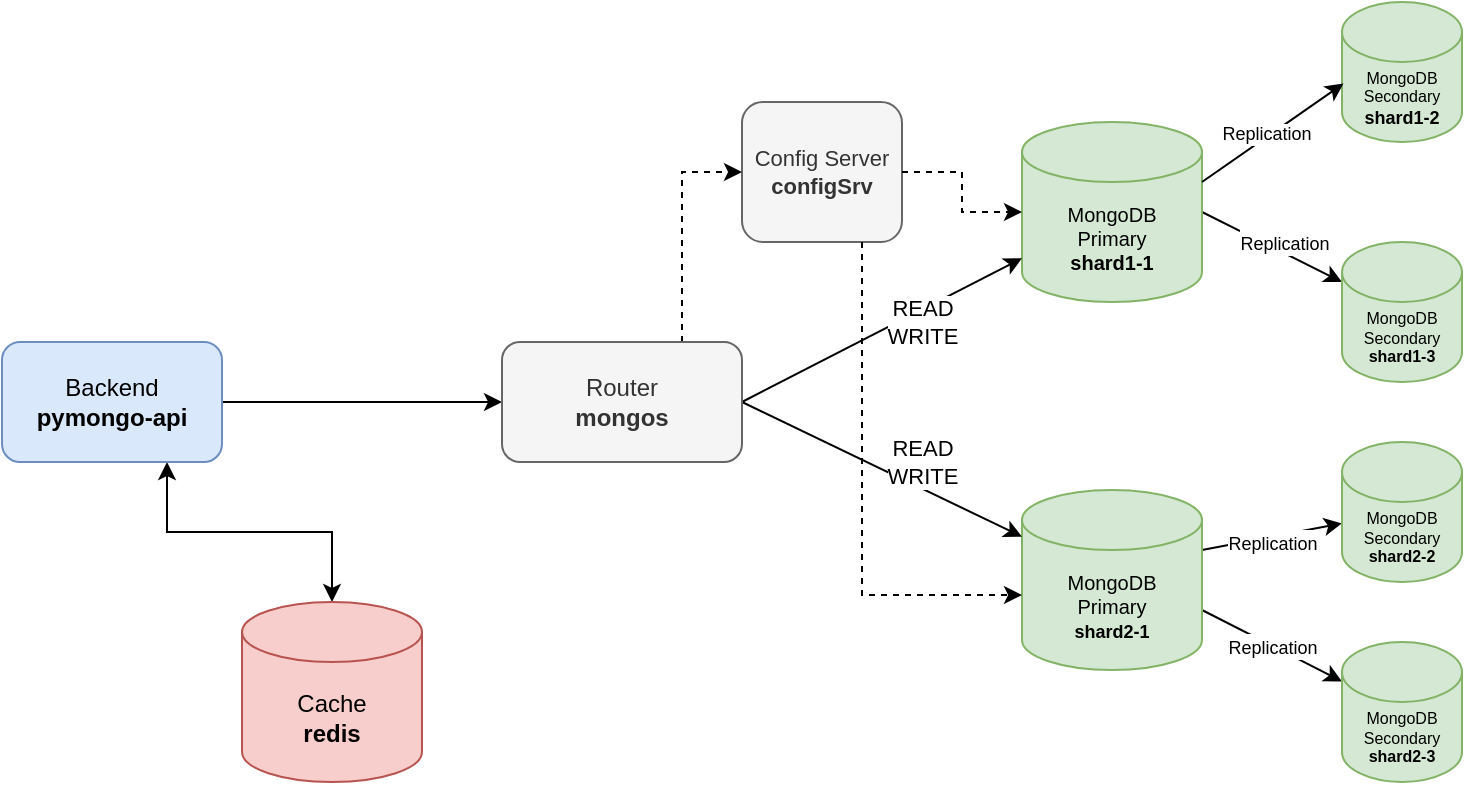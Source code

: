 <mxfile version="24.7.1" type="device">
  <diagram name="Page-1" id="-H_mtQnk-PTXWXPvYvuk">
    <mxGraphModel dx="977" dy="652" grid="1" gridSize="10" guides="1" tooltips="1" connect="1" arrows="1" fold="1" page="1" pageScale="1" pageWidth="1169" pageHeight="827" math="0" shadow="0">
      <root>
        <mxCell id="0" />
        <mxCell id="1" parent="0" />
        <mxCell id="U5i250FEPDxPfKrEpvBm-17" style="rounded=0;orthogonalLoop=1;jettySize=auto;html=1;exitX=1;exitY=0;exitDx=0;exitDy=30;exitPerimeter=0;" edge="1" parent="1" source="zA23MoTUsTF4_91t8viU-2" target="U5i250FEPDxPfKrEpvBm-12">
          <mxGeometry relative="1" as="geometry" />
        </mxCell>
        <mxCell id="U5i250FEPDxPfKrEpvBm-22" value="&lt;span style=&quot;font-size: 9px;&quot;&gt;Replication&lt;/span&gt;" style="edgeLabel;html=1;align=center;verticalAlign=middle;resizable=0;points=[];" vertex="1" connectable="0" parent="U5i250FEPDxPfKrEpvBm-17">
          <mxGeometry x="-0.014" y="-2" relative="1" as="geometry">
            <mxPoint as="offset" />
          </mxGeometry>
        </mxCell>
        <mxCell id="U5i250FEPDxPfKrEpvBm-18" value="&lt;span style=&quot;font-size: 9px;&quot;&gt;Replication&lt;/span&gt;" style="rounded=0;orthogonalLoop=1;jettySize=auto;html=1;exitX=1;exitY=0;exitDx=0;exitDy=60;exitPerimeter=0;" edge="1" parent="1" source="zA23MoTUsTF4_91t8viU-2" target="U5i250FEPDxPfKrEpvBm-14">
          <mxGeometry relative="1" as="geometry" />
        </mxCell>
        <mxCell id="zA23MoTUsTF4_91t8viU-2" value="MongoDB&lt;div style=&quot;font-size: 10px;&quot;&gt;Primary&lt;br style=&quot;font-size: 10px;&quot;&gt;&lt;/div&gt;&lt;div style=&quot;font-size: 10px;&quot;&gt;&lt;b style=&quot;font-size: 9px;&quot;&gt;shard2-1&lt;/b&gt;&lt;br&gt;&lt;/div&gt;" style="shape=cylinder3;whiteSpace=wrap;html=1;boundedLbl=1;backgroundOutline=1;size=15;fontSize=10;fontStyle=0;fillColor=#d5e8d4;strokeColor=#82b366;" parent="1" vertex="1">
          <mxGeometry x="660" y="324" width="90" height="90" as="geometry" />
        </mxCell>
        <mxCell id="U5i250FEPDxPfKrEpvBm-4" style="edgeStyle=orthogonalEdgeStyle;rounded=0;orthogonalLoop=1;jettySize=auto;html=1;exitX=1;exitY=0.5;exitDx=0;exitDy=0;" edge="1" parent="1" source="zA23MoTUsTF4_91t8viU-3" target="U5i250FEPDxPfKrEpvBm-3">
          <mxGeometry relative="1" as="geometry" />
        </mxCell>
        <mxCell id="U5i250FEPDxPfKrEpvBm-27" style="edgeStyle=orthogonalEdgeStyle;rounded=0;orthogonalLoop=1;jettySize=auto;html=1;exitX=0.75;exitY=1;exitDx=0;exitDy=0;endArrow=classic;endFill=1;startArrow=classic;startFill=1;" edge="1" parent="1" source="zA23MoTUsTF4_91t8viU-3" target="U5i250FEPDxPfKrEpvBm-26">
          <mxGeometry relative="1" as="geometry" />
        </mxCell>
        <mxCell id="zA23MoTUsTF4_91t8viU-3" value="Backend&lt;br&gt;&lt;b&gt;pymongo-api&lt;/b&gt;" style="rounded=1;whiteSpace=wrap;html=1;fillColor=#dae8fc;strokeColor=#6c8ebf;" parent="1" vertex="1">
          <mxGeometry x="150" y="250" width="110" height="60" as="geometry" />
        </mxCell>
        <mxCell id="U5i250FEPDxPfKrEpvBm-16" value="&lt;span style=&quot;color: rgba(0, 0, 0, 0); font-family: monospace; font-size: 0px; text-align: start; background-color: rgb(251, 251, 251);&quot;&gt;%3CmxGraphModel%3E%3Croot%3E%3CmxCell%20id%3D%220%22%2F%3E%3CmxCell%20id%3D%221%22%20parent%3D%220%22%2F%3E%3CmxCell%20id%3D%222%22%20value%3D%22Replication%22%20style%3D%22edgeLabel%3Bhtml%3D1%3Balign%3Dcenter%3BverticalAlign%3Dmiddle%3Bresizable%3D0%3Bpoints%3D%5B%5D%3BfontSize%3D9%3B%22%20vertex%3D%221%22%20connectable%3D%220%22%20parent%3D%221%22%3E%3CmxGeometry%20x%3D%22781.213%22%20y%3D%22145.853%22%20as%3D%22geometry%22%2F%3E%3C%2FmxCell%3E%3C%2Froot%3E%3C%2FmxGraphModel%3E&lt;/span&gt;" style="rounded=0;orthogonalLoop=1;jettySize=auto;html=1;exitX=1;exitY=0.5;exitDx=0;exitDy=0;exitPerimeter=0;" edge="1" parent="1" source="U5i250FEPDxPfKrEpvBm-1" target="U5i250FEPDxPfKrEpvBm-11">
          <mxGeometry relative="1" as="geometry" />
        </mxCell>
        <mxCell id="U5i250FEPDxPfKrEpvBm-21" value="&lt;span style=&quot;font-size: 9px;&quot;&gt;Replication&lt;/span&gt;" style="edgeLabel;html=1;align=center;verticalAlign=middle;resizable=0;points=[];" vertex="1" connectable="0" parent="U5i250FEPDxPfKrEpvBm-16">
          <mxGeometry x="-0.218" relative="1" as="geometry">
            <mxPoint x="13" y="1" as="offset" />
          </mxGeometry>
        </mxCell>
        <mxCell id="U5i250FEPDxPfKrEpvBm-1" value="&lt;span style=&quot;font-weight: normal;&quot;&gt;MongoDB&lt;/span&gt;&lt;div style=&quot;font-size: 10px;&quot;&gt;&lt;span style=&quot;font-weight: normal;&quot;&gt;Primary&lt;/span&gt;&lt;/div&gt;&lt;div style=&quot;font-size: 10px;&quot;&gt;&lt;span style=&quot;background-color: initial;&quot;&gt;shard1-1&lt;/span&gt;&lt;br&gt;&lt;/div&gt;" style="shape=cylinder3;whiteSpace=wrap;html=1;boundedLbl=1;backgroundOutline=1;size=15;fontSize=10;fontStyle=1;fillColor=#d5e8d4;strokeColor=#82b366;" vertex="1" parent="1">
          <mxGeometry x="660" y="140" width="90" height="90" as="geometry" />
        </mxCell>
        <mxCell id="U5i250FEPDxPfKrEpvBm-2" value="Config Server&lt;br style=&quot;font-size: 11px;&quot;&gt;&lt;b style=&quot;font-size: 11px;&quot;&gt;configSrv&lt;/b&gt;" style="rounded=1;whiteSpace=wrap;html=1;fillColor=#f5f5f5;fontColor=#333333;strokeColor=#666666;fontSize=11;" vertex="1" parent="1">
          <mxGeometry x="520" y="130" width="80" height="70" as="geometry" />
        </mxCell>
        <mxCell id="U5i250FEPDxPfKrEpvBm-5" value="READ&lt;div&gt;WRITE&lt;/div&gt;" style="rounded=0;orthogonalLoop=1;jettySize=auto;html=1;exitX=1;exitY=0.5;exitDx=0;exitDy=0;" edge="1" parent="1" source="U5i250FEPDxPfKrEpvBm-3" target="U5i250FEPDxPfKrEpvBm-1">
          <mxGeometry x="0.25" y="-6" relative="1" as="geometry">
            <mxPoint as="offset" />
          </mxGeometry>
        </mxCell>
        <mxCell id="U5i250FEPDxPfKrEpvBm-6" value="READ&lt;div&gt;WRITE&lt;/div&gt;" style="rounded=0;orthogonalLoop=1;jettySize=auto;html=1;exitX=1;exitY=0.5;exitDx=0;exitDy=0;" edge="1" parent="1" source="U5i250FEPDxPfKrEpvBm-3" target="zA23MoTUsTF4_91t8viU-2">
          <mxGeometry x="0.211" y="12" relative="1" as="geometry">
            <mxPoint as="offset" />
          </mxGeometry>
        </mxCell>
        <mxCell id="U5i250FEPDxPfKrEpvBm-7" style="edgeStyle=orthogonalEdgeStyle;rounded=0;orthogonalLoop=1;jettySize=auto;html=1;exitX=0.75;exitY=0;exitDx=0;exitDy=0;entryX=0;entryY=0.5;entryDx=0;entryDy=0;dashed=1;" edge="1" parent="1" source="U5i250FEPDxPfKrEpvBm-3" target="U5i250FEPDxPfKrEpvBm-2">
          <mxGeometry relative="1" as="geometry" />
        </mxCell>
        <mxCell id="U5i250FEPDxPfKrEpvBm-3" value="Router&lt;br&gt;&lt;b&gt;mongos&lt;/b&gt;" style="rounded=1;whiteSpace=wrap;html=1;fillColor=#f5f5f5;fontColor=#333333;strokeColor=#666666;" vertex="1" parent="1">
          <mxGeometry x="400" y="250" width="120" height="60" as="geometry" />
        </mxCell>
        <mxCell id="U5i250FEPDxPfKrEpvBm-8" style="edgeStyle=orthogonalEdgeStyle;rounded=0;orthogonalLoop=1;jettySize=auto;html=1;exitX=1;exitY=0.5;exitDx=0;exitDy=0;dashed=1;" edge="1" parent="1" source="U5i250FEPDxPfKrEpvBm-2" target="U5i250FEPDxPfKrEpvBm-1">
          <mxGeometry relative="1" as="geometry" />
        </mxCell>
        <mxCell id="U5i250FEPDxPfKrEpvBm-9" style="edgeStyle=orthogonalEdgeStyle;rounded=0;orthogonalLoop=1;jettySize=auto;html=1;exitX=0.75;exitY=1;exitDx=0;exitDy=0;entryX=0;entryY=0;entryDx=0;entryDy=52.5;entryPerimeter=0;dashed=1;" edge="1" parent="1" source="U5i250FEPDxPfKrEpvBm-2" target="zA23MoTUsTF4_91t8viU-2">
          <mxGeometry relative="1" as="geometry" />
        </mxCell>
        <mxCell id="U5i250FEPDxPfKrEpvBm-10" value="MongoDB&lt;div style=&quot;font-size: 8px;&quot;&gt;Secondary&lt;/div&gt;&lt;div style=&quot;&quot;&gt;&lt;font style=&quot;font-size: 9px;&quot;&gt;&lt;b&gt;shard1-2&lt;/b&gt;&lt;/font&gt;&lt;br&gt;&lt;/div&gt;" style="shape=cylinder3;whiteSpace=wrap;html=1;boundedLbl=1;backgroundOutline=1;size=15;fontSize=8;fontStyle=0;fillColor=#d5e8d4;strokeColor=#82b366;" vertex="1" parent="1">
          <mxGeometry x="820" y="80" width="60" height="70" as="geometry" />
        </mxCell>
        <mxCell id="U5i250FEPDxPfKrEpvBm-11" value="&lt;span style=&quot;font-style: normal;&quot;&gt;&lt;font style=&quot;font-size: 8px;&quot;&gt;MongoDB&lt;/font&gt;&lt;/span&gt;&lt;div style=&quot;&quot;&gt;&lt;span style=&quot;font-style: normal;&quot;&gt;&lt;font style=&quot;font-size: 8px;&quot;&gt;Secondary&lt;/font&gt;&lt;/span&gt;&lt;/div&gt;&lt;div style=&quot;&quot;&gt;&lt;b style=&quot;font-style: normal;&quot;&gt;&lt;font style=&quot;font-size: 8px;&quot;&gt;shard1-3&lt;/font&gt;&lt;/b&gt;&lt;span style=&quot;font-size: 8px; font-style: normal;&quot;&gt;&lt;br&gt;&lt;/span&gt;&lt;/div&gt;" style="shape=cylinder3;whiteSpace=wrap;html=1;boundedLbl=1;backgroundOutline=1;size=15;fontSize=8;fontStyle=2;fillColor=#d5e8d4;strokeColor=#82b366;" vertex="1" parent="1">
          <mxGeometry x="820" y="200" width="60" height="70" as="geometry" />
        </mxCell>
        <mxCell id="U5i250FEPDxPfKrEpvBm-12" value="&lt;span style=&quot;font-style: normal;&quot;&gt;MongoDB&lt;/span&gt;&lt;div style=&quot;font-size: 8px;&quot;&gt;&lt;span style=&quot;font-style: normal;&quot;&gt;Secondary&lt;/span&gt;&lt;/div&gt;&lt;div style=&quot;&quot;&gt;&lt;b style=&quot;font-style: normal;&quot;&gt;&lt;font style=&quot;font-size: 8px;&quot;&gt;shard2-2&lt;/font&gt;&lt;/b&gt;&lt;span style=&quot;font-size: 8px; font-style: normal;&quot;&gt;&lt;br&gt;&lt;/span&gt;&lt;/div&gt;" style="shape=cylinder3;whiteSpace=wrap;html=1;boundedLbl=1;backgroundOutline=1;size=15;fontSize=8;fontStyle=2;fillColor=#d5e8d4;strokeColor=#82b366;" vertex="1" parent="1">
          <mxGeometry x="820" y="300" width="60" height="70" as="geometry" />
        </mxCell>
        <mxCell id="U5i250FEPDxPfKrEpvBm-14" value="&lt;span style=&quot;font-style: normal;&quot;&gt;MongoDB&lt;/span&gt;&lt;div style=&quot;font-size: 8px;&quot;&gt;&lt;span style=&quot;font-style: normal;&quot;&gt;Secondary&lt;/span&gt;&lt;/div&gt;&lt;div style=&quot;font-size: 8px;&quot;&gt;&lt;b style=&quot;font-style: normal;&quot;&gt;shard2-3&lt;/b&gt;&lt;span style=&quot;font-style: normal;&quot;&gt;&lt;br&gt;&lt;/span&gt;&lt;/div&gt;" style="shape=cylinder3;whiteSpace=wrap;html=1;boundedLbl=1;backgroundOutline=1;size=15;fontSize=8;fontStyle=2;fillColor=#d5e8d4;strokeColor=#82b366;" vertex="1" parent="1">
          <mxGeometry x="820" y="400" width="60" height="70" as="geometry" />
        </mxCell>
        <mxCell id="U5i250FEPDxPfKrEpvBm-15" style="rounded=0;orthogonalLoop=1;jettySize=auto;html=1;exitX=1;exitY=0;exitDx=0;exitDy=30;exitPerimeter=0;entryX=0.012;entryY=0.583;entryDx=0;entryDy=0;entryPerimeter=0;" edge="1" parent="1" source="U5i250FEPDxPfKrEpvBm-1" target="U5i250FEPDxPfKrEpvBm-10">
          <mxGeometry relative="1" as="geometry" />
        </mxCell>
        <mxCell id="U5i250FEPDxPfKrEpvBm-19" value="Replication" style="edgeLabel;html=1;align=center;verticalAlign=middle;resizable=0;points=[];fontSize=9;" vertex="1" connectable="0" parent="U5i250FEPDxPfKrEpvBm-15">
          <mxGeometry x="-0.084" y="2" relative="1" as="geometry">
            <mxPoint as="offset" />
          </mxGeometry>
        </mxCell>
        <mxCell id="U5i250FEPDxPfKrEpvBm-26" value="&lt;div style=&quot;font-size: 12px;&quot;&gt;Cache&lt;/div&gt;&lt;div style=&quot;font-size: 12px;&quot;&gt;&lt;b&gt;redis&lt;/b&gt;&lt;/div&gt;" style="shape=cylinder3;whiteSpace=wrap;html=1;boundedLbl=1;backgroundOutline=1;size=15;fontSize=12;fontStyle=0;fillColor=#f8cecc;strokeColor=#b85450;" vertex="1" parent="1">
          <mxGeometry x="270" y="380" width="90" height="90" as="geometry" />
        </mxCell>
      </root>
    </mxGraphModel>
  </diagram>
</mxfile>
